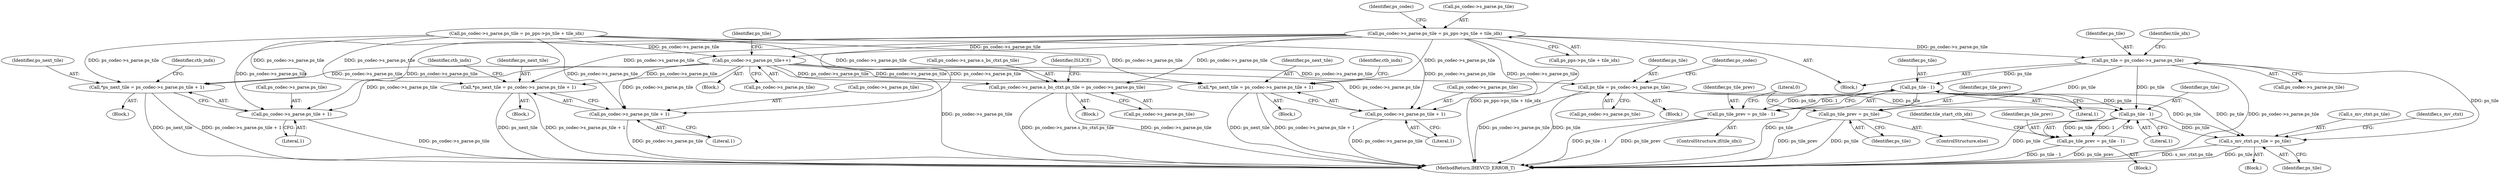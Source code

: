 digraph "0_Android_bcfc7124f6ef9f1ec128fb2e90de774a5b33d199_0@integer" {
"1000381" [label="(Call,ps_codec->s_parse.ps_tile = ps_pps->ps_tile + tile_idx)"];
"1000399" [label="(Call,ps_tile = ps_codec->s_parse.ps_tile)"];
"1000410" [label="(Call,ps_tile - 1)"];
"1000408" [label="(Call,ps_tile_prev = ps_tile - 1)"];
"1001200" [label="(Call,ps_tile - 1)"];
"1001198" [label="(Call,ps_tile_prev = ps_tile - 1)"];
"1003351" [label="(Call,s_mv_ctxt.ps_tile = ps_tile)"];
"1000414" [label="(Call,ps_tile_prev = ps_tile)"];
"1002288" [label="(Call,*ps_next_tile = ps_codec->s_parse.ps_tile + 1)"];
"1002290" [label="(Call,ps_codec->s_parse.ps_tile + 1)"];
"1002451" [label="(Call,*ps_next_tile = ps_codec->s_parse.ps_tile + 1)"];
"1002453" [label="(Call,ps_codec->s_parse.ps_tile + 1)"];
"1002584" [label="(Call,*ps_next_tile = ps_codec->s_parse.ps_tile + 1)"];
"1002586" [label="(Call,ps_codec->s_parse.ps_tile + 1)"];
"1004130" [label="(Call,ps_codec->s_parse.s_bs_ctxt.ps_tile = ps_codec->s_parse.ps_tile)"];
"1004529" [label="(Call,ps_codec->s_parse.ps_tile++)"];
"1004581" [label="(Call,ps_tile = ps_codec->s_parse.ps_tile)"];
"1001130" [label="(Block,)"];
"1002454" [label="(Call,ps_codec->s_parse.ps_tile)"];
"1000400" [label="(Identifier,ps_tile)"];
"1004581" [label="(Call,ps_tile = ps_codec->s_parse.ps_tile)"];
"1002586" [label="(Call,ps_codec->s_parse.ps_tile + 1)"];
"1003351" [label="(Call,s_mv_ctxt.ps_tile = ps_tile)"];
"1000409" [label="(Identifier,ps_tile_prev)"];
"1002290" [label="(Call,ps_codec->s_parse.ps_tile + 1)"];
"1002286" [label="(Block,)"];
"1003355" [label="(Identifier,ps_tile)"];
"1004582" [label="(Identifier,ps_tile)"];
"1002582" [label="(Block,)"];
"1004591" [label="(Identifier,ps_codec)"];
"1004138" [label="(Call,ps_codec->s_parse.ps_tile)"];
"1004131" [label="(Call,ps_codec->s_parse.s_bs_ctxt.ps_tile)"];
"1004145" [label="(Identifier,ISLICE)"];
"1002453" [label="(Call,ps_codec->s_parse.ps_tile + 1)"];
"1002585" [label="(Identifier,ps_next_tile)"];
"1003352" [label="(Call,s_mv_ctxt.ps_tile)"];
"1000411" [label="(Identifier,ps_tile)"];
"1001201" [label="(Identifier,ps_tile)"];
"1001202" [label="(Literal,1)"];
"1000416" [label="(Identifier,ps_tile)"];
"1002587" [label="(Call,ps_codec->s_parse.ps_tile)"];
"1000406" [label="(ControlStructure,if(tile_idx))"];
"1000399" [label="(Call,ps_tile = ps_codec->s_parse.ps_tile)"];
"1002584" [label="(Call,*ps_next_tile = ps_codec->s_parse.ps_tile + 1)"];
"1000381" [label="(Call,ps_codec->s_parse.ps_tile = ps_pps->ps_tile + tile_idx)"];
"1004583" [label="(Call,ps_codec->s_parse.ps_tile)"];
"1003358" [label="(Identifier,s_mv_ctxt)"];
"1004514" [label="(Block,)"];
"1004530" [label="(Call,ps_codec->s_parse.ps_tile)"];
"1000191" [label="(Block,)"];
"1004540" [label="(Identifier,ps_tile)"];
"1001199" [label="(Identifier,ps_tile_prev)"];
"1003296" [label="(Block,)"];
"1002298" [label="(Identifier,ctb_indx)"];
"1001180" [label="(Call,ps_codec->s_parse.ps_tile = ps_pps->ps_tile + tile_idx)"];
"1000408" [label="(Call,ps_tile_prev = ps_tile - 1)"];
"1000395" [label="(Identifier,ps_codec)"];
"1000415" [label="(Identifier,ps_tile_prev)"];
"1000419" [label="(Literal,0)"];
"1001198" [label="(Call,ps_tile_prev = ps_tile - 1)"];
"1000410" [label="(Call,ps_tile - 1)"];
"1002296" [label="(Literal,1)"];
"1001204" [label="(Identifier,tile_start_ctb_idx)"];
"1002594" [label="(Identifier,ctb_indx)"];
"1005173" [label="(MethodReturn,IHEVCD_ERROR_T)"];
"1000407" [label="(Identifier,tile_idx)"];
"1000382" [label="(Call,ps_codec->s_parse.ps_tile)"];
"1000413" [label="(ControlStructure,else)"];
"1004580" [label="(Block,)"];
"1002451" [label="(Call,*ps_next_tile = ps_codec->s_parse.ps_tile + 1)"];
"1002592" [label="(Literal,1)"];
"1001200" [label="(Call,ps_tile - 1)"];
"1000387" [label="(Call,ps_pps->ps_tile + tile_idx)"];
"1004529" [label="(Call,ps_codec->s_parse.ps_tile++)"];
"1003789" [label="(Block,)"];
"1002449" [label="(Block,)"];
"1004130" [label="(Call,ps_codec->s_parse.s_bs_ctxt.ps_tile = ps_codec->s_parse.ps_tile)"];
"1002459" [label="(Literal,1)"];
"1000412" [label="(Literal,1)"];
"1002291" [label="(Call,ps_codec->s_parse.ps_tile)"];
"1000401" [label="(Call,ps_codec->s_parse.ps_tile)"];
"1002289" [label="(Identifier,ps_next_tile)"];
"1002288" [label="(Call,*ps_next_tile = ps_codec->s_parse.ps_tile + 1)"];
"1002452" [label="(Identifier,ps_next_tile)"];
"1002461" [label="(Identifier,ctb_indx)"];
"1000414" [label="(Call,ps_tile_prev = ps_tile)"];
"1000381" -> "1000191"  [label="AST: "];
"1000381" -> "1000387"  [label="CFG: "];
"1000382" -> "1000381"  [label="AST: "];
"1000387" -> "1000381"  [label="AST: "];
"1000395" -> "1000381"  [label="CFG: "];
"1000381" -> "1005173"  [label="DDG: ps_pps->ps_tile + tile_idx"];
"1000381" -> "1000399"  [label="DDG: ps_codec->s_parse.ps_tile"];
"1000381" -> "1002288"  [label="DDG: ps_codec->s_parse.ps_tile"];
"1000381" -> "1002290"  [label="DDG: ps_codec->s_parse.ps_tile"];
"1000381" -> "1002451"  [label="DDG: ps_codec->s_parse.ps_tile"];
"1000381" -> "1002453"  [label="DDG: ps_codec->s_parse.ps_tile"];
"1000381" -> "1002584"  [label="DDG: ps_codec->s_parse.ps_tile"];
"1000381" -> "1002586"  [label="DDG: ps_codec->s_parse.ps_tile"];
"1000381" -> "1004130"  [label="DDG: ps_codec->s_parse.ps_tile"];
"1000381" -> "1004529"  [label="DDG: ps_codec->s_parse.ps_tile"];
"1000399" -> "1000191"  [label="AST: "];
"1000399" -> "1000401"  [label="CFG: "];
"1000400" -> "1000399"  [label="AST: "];
"1000401" -> "1000399"  [label="AST: "];
"1000407" -> "1000399"  [label="CFG: "];
"1000399" -> "1005173"  [label="DDG: ps_codec->s_parse.ps_tile"];
"1000399" -> "1000410"  [label="DDG: ps_tile"];
"1000399" -> "1000414"  [label="DDG: ps_tile"];
"1000399" -> "1001200"  [label="DDG: ps_tile"];
"1000399" -> "1003351"  [label="DDG: ps_tile"];
"1000410" -> "1000408"  [label="AST: "];
"1000410" -> "1000412"  [label="CFG: "];
"1000411" -> "1000410"  [label="AST: "];
"1000412" -> "1000410"  [label="AST: "];
"1000408" -> "1000410"  [label="CFG: "];
"1000410" -> "1005173"  [label="DDG: ps_tile"];
"1000410" -> "1000408"  [label="DDG: ps_tile"];
"1000410" -> "1000408"  [label="DDG: 1"];
"1000410" -> "1001200"  [label="DDG: ps_tile"];
"1000410" -> "1003351"  [label="DDG: ps_tile"];
"1000408" -> "1000406"  [label="AST: "];
"1000409" -> "1000408"  [label="AST: "];
"1000419" -> "1000408"  [label="CFG: "];
"1000408" -> "1005173"  [label="DDG: ps_tile_prev"];
"1000408" -> "1005173"  [label="DDG: ps_tile - 1"];
"1001200" -> "1001198"  [label="AST: "];
"1001200" -> "1001202"  [label="CFG: "];
"1001201" -> "1001200"  [label="AST: "];
"1001202" -> "1001200"  [label="AST: "];
"1001198" -> "1001200"  [label="CFG: "];
"1001200" -> "1005173"  [label="DDG: ps_tile"];
"1001200" -> "1001198"  [label="DDG: ps_tile"];
"1001200" -> "1001198"  [label="DDG: 1"];
"1004581" -> "1001200"  [label="DDG: ps_tile"];
"1001200" -> "1003351"  [label="DDG: ps_tile"];
"1001198" -> "1001130"  [label="AST: "];
"1001199" -> "1001198"  [label="AST: "];
"1001204" -> "1001198"  [label="CFG: "];
"1001198" -> "1005173"  [label="DDG: ps_tile_prev"];
"1001198" -> "1005173"  [label="DDG: ps_tile - 1"];
"1003351" -> "1003296"  [label="AST: "];
"1003351" -> "1003355"  [label="CFG: "];
"1003352" -> "1003351"  [label="AST: "];
"1003355" -> "1003351"  [label="AST: "];
"1003358" -> "1003351"  [label="CFG: "];
"1003351" -> "1005173"  [label="DDG: s_mv_ctxt.ps_tile"];
"1003351" -> "1005173"  [label="DDG: ps_tile"];
"1004581" -> "1003351"  [label="DDG: ps_tile"];
"1000414" -> "1000413"  [label="AST: "];
"1000414" -> "1000416"  [label="CFG: "];
"1000415" -> "1000414"  [label="AST: "];
"1000416" -> "1000414"  [label="AST: "];
"1000419" -> "1000414"  [label="CFG: "];
"1000414" -> "1005173"  [label="DDG: ps_tile"];
"1000414" -> "1005173"  [label="DDG: ps_tile_prev"];
"1002288" -> "1002286"  [label="AST: "];
"1002288" -> "1002290"  [label="CFG: "];
"1002289" -> "1002288"  [label="AST: "];
"1002290" -> "1002288"  [label="AST: "];
"1002298" -> "1002288"  [label="CFG: "];
"1002288" -> "1005173"  [label="DDG: ps_codec->s_parse.ps_tile + 1"];
"1002288" -> "1005173"  [label="DDG: ps_next_tile"];
"1001180" -> "1002288"  [label="DDG: ps_codec->s_parse.ps_tile"];
"1004529" -> "1002288"  [label="DDG: ps_codec->s_parse.ps_tile"];
"1002290" -> "1002296"  [label="CFG: "];
"1002291" -> "1002290"  [label="AST: "];
"1002296" -> "1002290"  [label="AST: "];
"1002290" -> "1005173"  [label="DDG: ps_codec->s_parse.ps_tile"];
"1001180" -> "1002290"  [label="DDG: ps_codec->s_parse.ps_tile"];
"1004529" -> "1002290"  [label="DDG: ps_codec->s_parse.ps_tile"];
"1002451" -> "1002449"  [label="AST: "];
"1002451" -> "1002453"  [label="CFG: "];
"1002452" -> "1002451"  [label="AST: "];
"1002453" -> "1002451"  [label="AST: "];
"1002461" -> "1002451"  [label="CFG: "];
"1002451" -> "1005173"  [label="DDG: ps_codec->s_parse.ps_tile + 1"];
"1002451" -> "1005173"  [label="DDG: ps_next_tile"];
"1001180" -> "1002451"  [label="DDG: ps_codec->s_parse.ps_tile"];
"1004529" -> "1002451"  [label="DDG: ps_codec->s_parse.ps_tile"];
"1002453" -> "1002459"  [label="CFG: "];
"1002454" -> "1002453"  [label="AST: "];
"1002459" -> "1002453"  [label="AST: "];
"1002453" -> "1005173"  [label="DDG: ps_codec->s_parse.ps_tile"];
"1001180" -> "1002453"  [label="DDG: ps_codec->s_parse.ps_tile"];
"1004529" -> "1002453"  [label="DDG: ps_codec->s_parse.ps_tile"];
"1002584" -> "1002582"  [label="AST: "];
"1002584" -> "1002586"  [label="CFG: "];
"1002585" -> "1002584"  [label="AST: "];
"1002586" -> "1002584"  [label="AST: "];
"1002594" -> "1002584"  [label="CFG: "];
"1002584" -> "1005173"  [label="DDG: ps_next_tile"];
"1002584" -> "1005173"  [label="DDG: ps_codec->s_parse.ps_tile + 1"];
"1001180" -> "1002584"  [label="DDG: ps_codec->s_parse.ps_tile"];
"1004529" -> "1002584"  [label="DDG: ps_codec->s_parse.ps_tile"];
"1002586" -> "1002592"  [label="CFG: "];
"1002587" -> "1002586"  [label="AST: "];
"1002592" -> "1002586"  [label="AST: "];
"1002586" -> "1005173"  [label="DDG: ps_codec->s_parse.ps_tile"];
"1001180" -> "1002586"  [label="DDG: ps_codec->s_parse.ps_tile"];
"1004529" -> "1002586"  [label="DDG: ps_codec->s_parse.ps_tile"];
"1004130" -> "1003789"  [label="AST: "];
"1004130" -> "1004138"  [label="CFG: "];
"1004131" -> "1004130"  [label="AST: "];
"1004138" -> "1004130"  [label="AST: "];
"1004145" -> "1004130"  [label="CFG: "];
"1004130" -> "1005173"  [label="DDG: ps_codec->s_parse.s_bs_ctxt.ps_tile"];
"1004130" -> "1005173"  [label="DDG: ps_codec->s_parse.ps_tile"];
"1001180" -> "1004130"  [label="DDG: ps_codec->s_parse.ps_tile"];
"1004529" -> "1004130"  [label="DDG: ps_codec->s_parse.ps_tile"];
"1004529" -> "1004514"  [label="AST: "];
"1004529" -> "1004530"  [label="CFG: "];
"1004530" -> "1004529"  [label="AST: "];
"1004540" -> "1004529"  [label="CFG: "];
"1004529" -> "1005173"  [label="DDG: ps_codec->s_parse.ps_tile"];
"1001180" -> "1004529"  [label="DDG: ps_codec->s_parse.ps_tile"];
"1004529" -> "1004581"  [label="DDG: ps_codec->s_parse.ps_tile"];
"1004581" -> "1004580"  [label="AST: "];
"1004581" -> "1004583"  [label="CFG: "];
"1004582" -> "1004581"  [label="AST: "];
"1004583" -> "1004581"  [label="AST: "];
"1004591" -> "1004581"  [label="CFG: "];
"1004581" -> "1005173"  [label="DDG: ps_tile"];
"1004581" -> "1005173"  [label="DDG: ps_codec->s_parse.ps_tile"];
}
